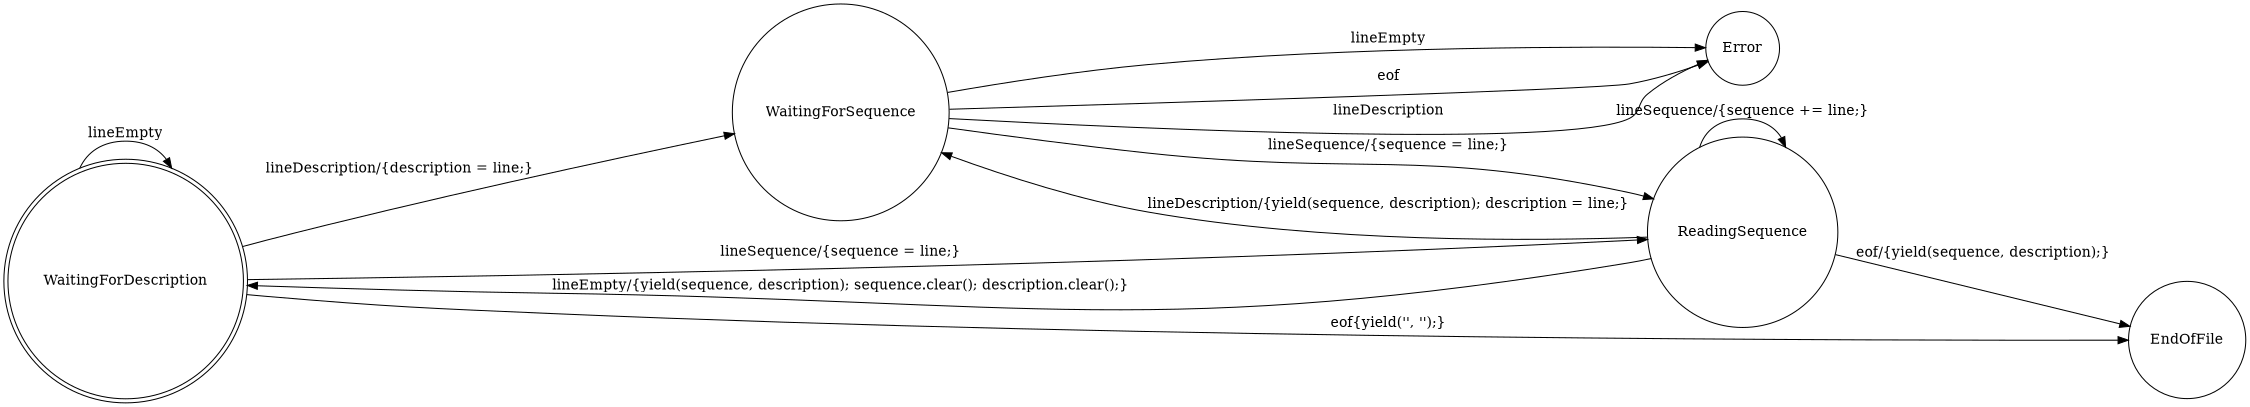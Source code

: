 digraph finite_state_machine {
	rankdir=LR;
	size="15"
	node [shape = doublecircle]; WaitingForDescription;
	node [shape = circle];

    WaitingForDescription -> WaitingForDescription [ label = "lineEmpty" ];
	WaitingForDescription -> WaitingForSequence    [ label = "lineDescription/{description = line;}" ];
	WaitingForDescription -> ReadingSequence       [ label = "lineSequence/{sequence = line;}" ];
	WaitingForDescription -> EndOfFile             [ label = "eof{yield('', '');}" ];

	WaitingForSequence    -> ReadingSequence       [ label = "lineSequence/{sequence = line;}" ];
	WaitingForSequence    -> Error                 [ label = "lineDescription" ];
	WaitingForSequence    -> Error                 [ label = "lineEmpty" ];
	WaitingForSequence    -> Error                 [ label = "eof" ];

	ReadingSequence       -> WaitingForDescription [ label = "lineEmpty/{yield(sequence, description); sequence.clear(); description.clear();}" ];
	ReadingSequence       -> ReadingSequence       [ label = "lineSequence/{sequence += line;}" ];
    ReadingSequence       -> WaitingForSequence    [ label = "lineDescription/{yield(sequence, description); description = line;}" ];
    ReadingSequence       -> EndOfFile             [ label = "eof/{yield(sequence, description);}" ];
}
